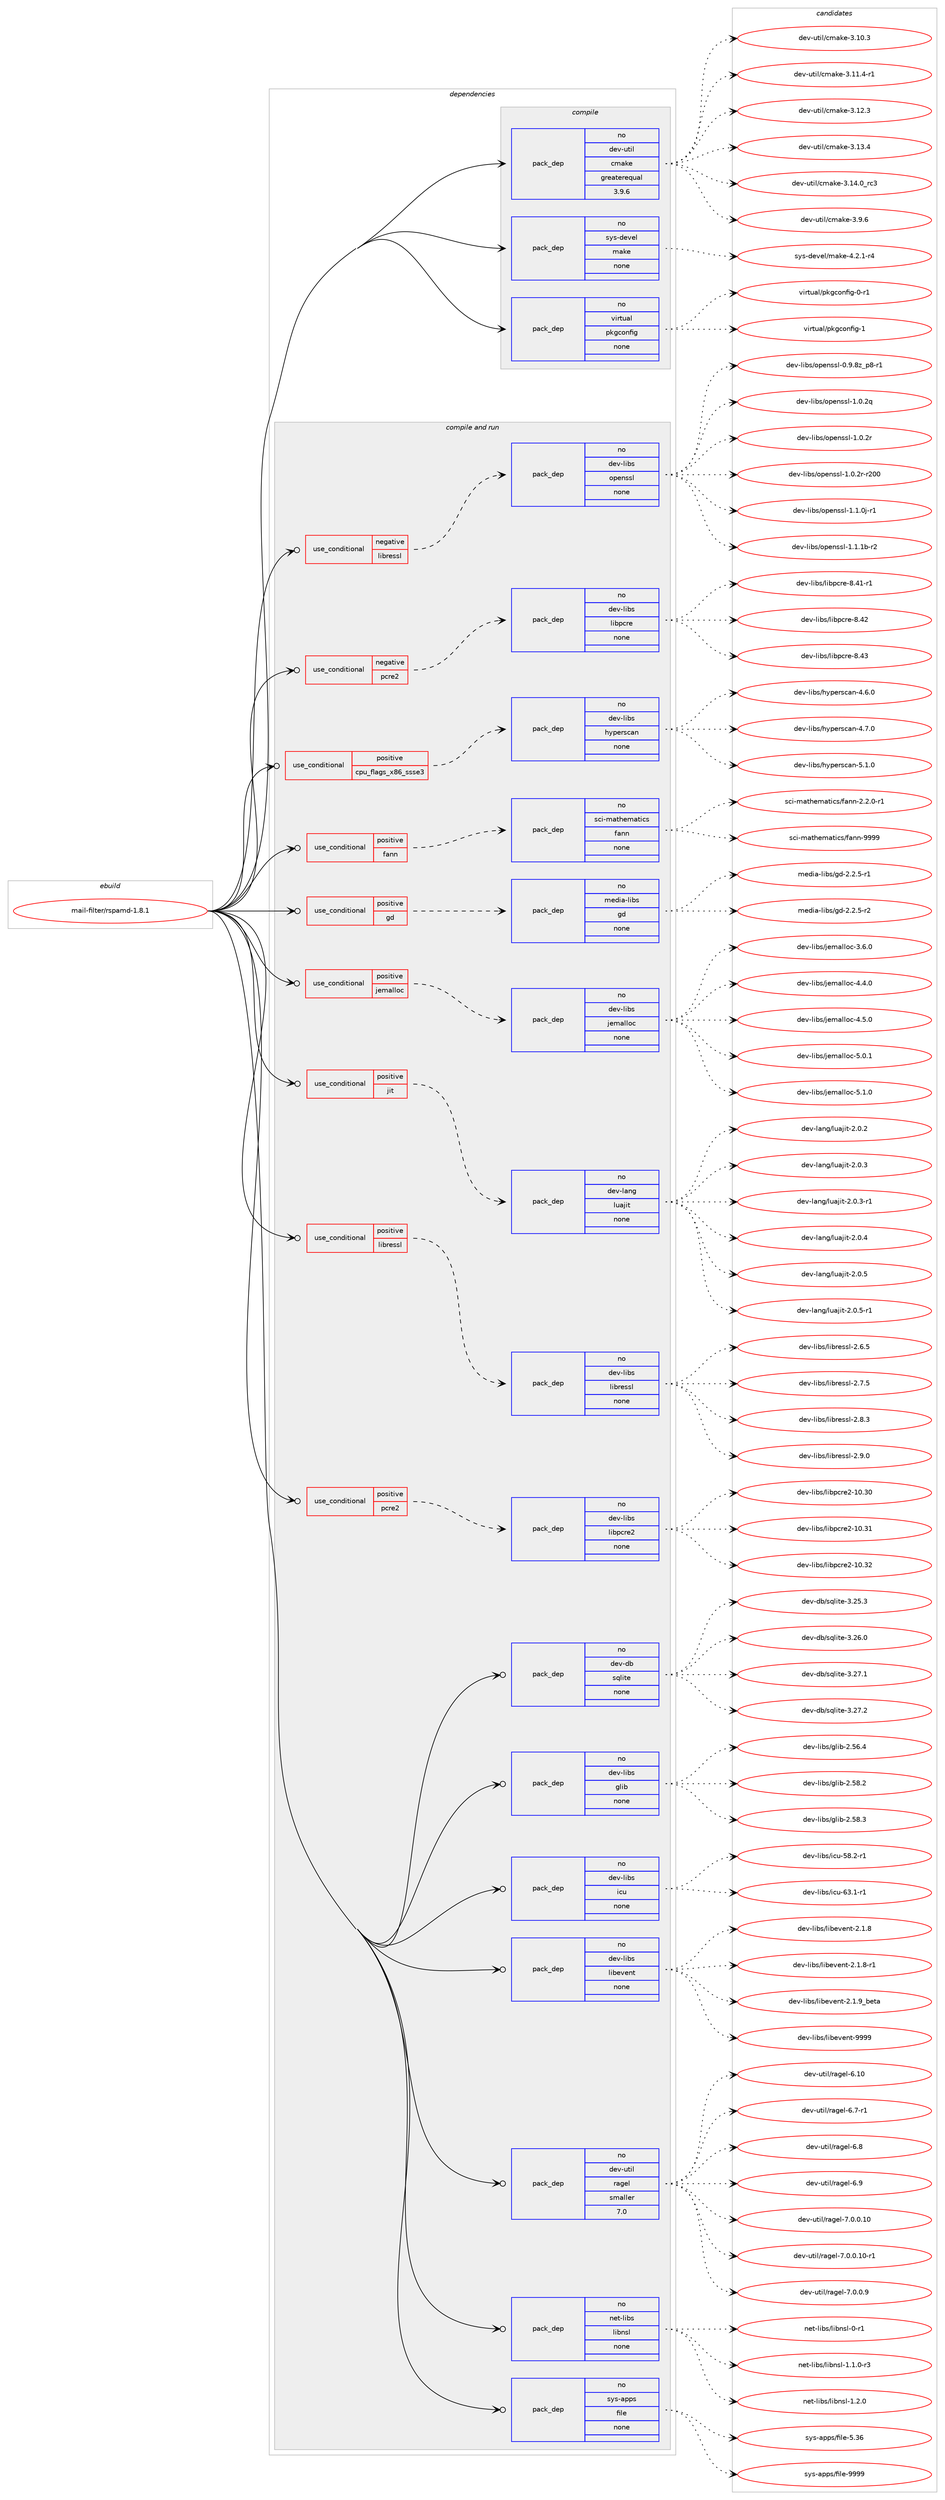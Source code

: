 digraph prolog {

# *************
# Graph options
# *************

newrank=true;
concentrate=true;
compound=true;
graph [rankdir=LR,fontname=Helvetica,fontsize=10,ranksep=1.5];#, ranksep=2.5, nodesep=0.2];
edge  [arrowhead=vee];
node  [fontname=Helvetica,fontsize=10];

# **********
# The ebuild
# **********

subgraph cluster_leftcol {
color=gray;
rank=same;
label=<<i>ebuild</i>>;
id [label="mail-filter/rspamd-1.8.1", color=red, width=4, href="../mail-filter/rspamd-1.8.1.svg"];
}

# ****************
# The dependencies
# ****************

subgraph cluster_midcol {
color=gray;
label=<<i>dependencies</i>>;
subgraph cluster_compile {
fillcolor="#eeeeee";
style=filled;
label=<<i>compile</i>>;
subgraph pack1139925 {
dependency1596107 [label=<<TABLE BORDER="0" CELLBORDER="1" CELLSPACING="0" CELLPADDING="4" WIDTH="220"><TR><TD ROWSPAN="6" CELLPADDING="30">pack_dep</TD></TR><TR><TD WIDTH="110">no</TD></TR><TR><TD>dev-util</TD></TR><TR><TD>cmake</TD></TR><TR><TD>greaterequal</TD></TR><TR><TD>3.9.6</TD></TR></TABLE>>, shape=none, color=blue];
}
id:e -> dependency1596107:w [weight=20,style="solid",arrowhead="vee"];
subgraph pack1139926 {
dependency1596108 [label=<<TABLE BORDER="0" CELLBORDER="1" CELLSPACING="0" CELLPADDING="4" WIDTH="220"><TR><TD ROWSPAN="6" CELLPADDING="30">pack_dep</TD></TR><TR><TD WIDTH="110">no</TD></TR><TR><TD>sys-devel</TD></TR><TR><TD>make</TD></TR><TR><TD>none</TD></TR><TR><TD></TD></TR></TABLE>>, shape=none, color=blue];
}
id:e -> dependency1596108:w [weight=20,style="solid",arrowhead="vee"];
subgraph pack1139927 {
dependency1596109 [label=<<TABLE BORDER="0" CELLBORDER="1" CELLSPACING="0" CELLPADDING="4" WIDTH="220"><TR><TD ROWSPAN="6" CELLPADDING="30">pack_dep</TD></TR><TR><TD WIDTH="110">no</TD></TR><TR><TD>virtual</TD></TR><TR><TD>pkgconfig</TD></TR><TR><TD>none</TD></TR><TR><TD></TD></TR></TABLE>>, shape=none, color=blue];
}
id:e -> dependency1596109:w [weight=20,style="solid",arrowhead="vee"];
}
subgraph cluster_compileandrun {
fillcolor="#eeeeee";
style=filled;
label=<<i>compile and run</i>>;
subgraph cond431064 {
dependency1596110 [label=<<TABLE BORDER="0" CELLBORDER="1" CELLSPACING="0" CELLPADDING="4"><TR><TD ROWSPAN="3" CELLPADDING="10">use_conditional</TD></TR><TR><TD>negative</TD></TR><TR><TD>libressl</TD></TR></TABLE>>, shape=none, color=red];
subgraph pack1139928 {
dependency1596111 [label=<<TABLE BORDER="0" CELLBORDER="1" CELLSPACING="0" CELLPADDING="4" WIDTH="220"><TR><TD ROWSPAN="6" CELLPADDING="30">pack_dep</TD></TR><TR><TD WIDTH="110">no</TD></TR><TR><TD>dev-libs</TD></TR><TR><TD>openssl</TD></TR><TR><TD>none</TD></TR><TR><TD></TD></TR></TABLE>>, shape=none, color=blue];
}
dependency1596110:e -> dependency1596111:w [weight=20,style="dashed",arrowhead="vee"];
}
id:e -> dependency1596110:w [weight=20,style="solid",arrowhead="odotvee"];
subgraph cond431065 {
dependency1596112 [label=<<TABLE BORDER="0" CELLBORDER="1" CELLSPACING="0" CELLPADDING="4"><TR><TD ROWSPAN="3" CELLPADDING="10">use_conditional</TD></TR><TR><TD>negative</TD></TR><TR><TD>pcre2</TD></TR></TABLE>>, shape=none, color=red];
subgraph pack1139929 {
dependency1596113 [label=<<TABLE BORDER="0" CELLBORDER="1" CELLSPACING="0" CELLPADDING="4" WIDTH="220"><TR><TD ROWSPAN="6" CELLPADDING="30">pack_dep</TD></TR><TR><TD WIDTH="110">no</TD></TR><TR><TD>dev-libs</TD></TR><TR><TD>libpcre</TD></TR><TR><TD>none</TD></TR><TR><TD></TD></TR></TABLE>>, shape=none, color=blue];
}
dependency1596112:e -> dependency1596113:w [weight=20,style="dashed",arrowhead="vee"];
}
id:e -> dependency1596112:w [weight=20,style="solid",arrowhead="odotvee"];
subgraph cond431066 {
dependency1596114 [label=<<TABLE BORDER="0" CELLBORDER="1" CELLSPACING="0" CELLPADDING="4"><TR><TD ROWSPAN="3" CELLPADDING="10">use_conditional</TD></TR><TR><TD>positive</TD></TR><TR><TD>cpu_flags_x86_ssse3</TD></TR></TABLE>>, shape=none, color=red];
subgraph pack1139930 {
dependency1596115 [label=<<TABLE BORDER="0" CELLBORDER="1" CELLSPACING="0" CELLPADDING="4" WIDTH="220"><TR><TD ROWSPAN="6" CELLPADDING="30">pack_dep</TD></TR><TR><TD WIDTH="110">no</TD></TR><TR><TD>dev-libs</TD></TR><TR><TD>hyperscan</TD></TR><TR><TD>none</TD></TR><TR><TD></TD></TR></TABLE>>, shape=none, color=blue];
}
dependency1596114:e -> dependency1596115:w [weight=20,style="dashed",arrowhead="vee"];
}
id:e -> dependency1596114:w [weight=20,style="solid",arrowhead="odotvee"];
subgraph cond431067 {
dependency1596116 [label=<<TABLE BORDER="0" CELLBORDER="1" CELLSPACING="0" CELLPADDING="4"><TR><TD ROWSPAN="3" CELLPADDING="10">use_conditional</TD></TR><TR><TD>positive</TD></TR><TR><TD>fann</TD></TR></TABLE>>, shape=none, color=red];
subgraph pack1139931 {
dependency1596117 [label=<<TABLE BORDER="0" CELLBORDER="1" CELLSPACING="0" CELLPADDING="4" WIDTH="220"><TR><TD ROWSPAN="6" CELLPADDING="30">pack_dep</TD></TR><TR><TD WIDTH="110">no</TD></TR><TR><TD>sci-mathematics</TD></TR><TR><TD>fann</TD></TR><TR><TD>none</TD></TR><TR><TD></TD></TR></TABLE>>, shape=none, color=blue];
}
dependency1596116:e -> dependency1596117:w [weight=20,style="dashed",arrowhead="vee"];
}
id:e -> dependency1596116:w [weight=20,style="solid",arrowhead="odotvee"];
subgraph cond431068 {
dependency1596118 [label=<<TABLE BORDER="0" CELLBORDER="1" CELLSPACING="0" CELLPADDING="4"><TR><TD ROWSPAN="3" CELLPADDING="10">use_conditional</TD></TR><TR><TD>positive</TD></TR><TR><TD>gd</TD></TR></TABLE>>, shape=none, color=red];
subgraph pack1139932 {
dependency1596119 [label=<<TABLE BORDER="0" CELLBORDER="1" CELLSPACING="0" CELLPADDING="4" WIDTH="220"><TR><TD ROWSPAN="6" CELLPADDING="30">pack_dep</TD></TR><TR><TD WIDTH="110">no</TD></TR><TR><TD>media-libs</TD></TR><TR><TD>gd</TD></TR><TR><TD>none</TD></TR><TR><TD></TD></TR></TABLE>>, shape=none, color=blue];
}
dependency1596118:e -> dependency1596119:w [weight=20,style="dashed",arrowhead="vee"];
}
id:e -> dependency1596118:w [weight=20,style="solid",arrowhead="odotvee"];
subgraph cond431069 {
dependency1596120 [label=<<TABLE BORDER="0" CELLBORDER="1" CELLSPACING="0" CELLPADDING="4"><TR><TD ROWSPAN="3" CELLPADDING="10">use_conditional</TD></TR><TR><TD>positive</TD></TR><TR><TD>jemalloc</TD></TR></TABLE>>, shape=none, color=red];
subgraph pack1139933 {
dependency1596121 [label=<<TABLE BORDER="0" CELLBORDER="1" CELLSPACING="0" CELLPADDING="4" WIDTH="220"><TR><TD ROWSPAN="6" CELLPADDING="30">pack_dep</TD></TR><TR><TD WIDTH="110">no</TD></TR><TR><TD>dev-libs</TD></TR><TR><TD>jemalloc</TD></TR><TR><TD>none</TD></TR><TR><TD></TD></TR></TABLE>>, shape=none, color=blue];
}
dependency1596120:e -> dependency1596121:w [weight=20,style="dashed",arrowhead="vee"];
}
id:e -> dependency1596120:w [weight=20,style="solid",arrowhead="odotvee"];
subgraph cond431070 {
dependency1596122 [label=<<TABLE BORDER="0" CELLBORDER="1" CELLSPACING="0" CELLPADDING="4"><TR><TD ROWSPAN="3" CELLPADDING="10">use_conditional</TD></TR><TR><TD>positive</TD></TR><TR><TD>jit</TD></TR></TABLE>>, shape=none, color=red];
subgraph pack1139934 {
dependency1596123 [label=<<TABLE BORDER="0" CELLBORDER="1" CELLSPACING="0" CELLPADDING="4" WIDTH="220"><TR><TD ROWSPAN="6" CELLPADDING="30">pack_dep</TD></TR><TR><TD WIDTH="110">no</TD></TR><TR><TD>dev-lang</TD></TR><TR><TD>luajit</TD></TR><TR><TD>none</TD></TR><TR><TD></TD></TR></TABLE>>, shape=none, color=blue];
}
dependency1596122:e -> dependency1596123:w [weight=20,style="dashed",arrowhead="vee"];
}
id:e -> dependency1596122:w [weight=20,style="solid",arrowhead="odotvee"];
subgraph cond431071 {
dependency1596124 [label=<<TABLE BORDER="0" CELLBORDER="1" CELLSPACING="0" CELLPADDING="4"><TR><TD ROWSPAN="3" CELLPADDING="10">use_conditional</TD></TR><TR><TD>positive</TD></TR><TR><TD>libressl</TD></TR></TABLE>>, shape=none, color=red];
subgraph pack1139935 {
dependency1596125 [label=<<TABLE BORDER="0" CELLBORDER="1" CELLSPACING="0" CELLPADDING="4" WIDTH="220"><TR><TD ROWSPAN="6" CELLPADDING="30">pack_dep</TD></TR><TR><TD WIDTH="110">no</TD></TR><TR><TD>dev-libs</TD></TR><TR><TD>libressl</TD></TR><TR><TD>none</TD></TR><TR><TD></TD></TR></TABLE>>, shape=none, color=blue];
}
dependency1596124:e -> dependency1596125:w [weight=20,style="dashed",arrowhead="vee"];
}
id:e -> dependency1596124:w [weight=20,style="solid",arrowhead="odotvee"];
subgraph cond431072 {
dependency1596126 [label=<<TABLE BORDER="0" CELLBORDER="1" CELLSPACING="0" CELLPADDING="4"><TR><TD ROWSPAN="3" CELLPADDING="10">use_conditional</TD></TR><TR><TD>positive</TD></TR><TR><TD>pcre2</TD></TR></TABLE>>, shape=none, color=red];
subgraph pack1139936 {
dependency1596127 [label=<<TABLE BORDER="0" CELLBORDER="1" CELLSPACING="0" CELLPADDING="4" WIDTH="220"><TR><TD ROWSPAN="6" CELLPADDING="30">pack_dep</TD></TR><TR><TD WIDTH="110">no</TD></TR><TR><TD>dev-libs</TD></TR><TR><TD>libpcre2</TD></TR><TR><TD>none</TD></TR><TR><TD></TD></TR></TABLE>>, shape=none, color=blue];
}
dependency1596126:e -> dependency1596127:w [weight=20,style="dashed",arrowhead="vee"];
}
id:e -> dependency1596126:w [weight=20,style="solid",arrowhead="odotvee"];
subgraph pack1139937 {
dependency1596128 [label=<<TABLE BORDER="0" CELLBORDER="1" CELLSPACING="0" CELLPADDING="4" WIDTH="220"><TR><TD ROWSPAN="6" CELLPADDING="30">pack_dep</TD></TR><TR><TD WIDTH="110">no</TD></TR><TR><TD>dev-db</TD></TR><TR><TD>sqlite</TD></TR><TR><TD>none</TD></TR><TR><TD></TD></TR></TABLE>>, shape=none, color=blue];
}
id:e -> dependency1596128:w [weight=20,style="solid",arrowhead="odotvee"];
subgraph pack1139938 {
dependency1596129 [label=<<TABLE BORDER="0" CELLBORDER="1" CELLSPACING="0" CELLPADDING="4" WIDTH="220"><TR><TD ROWSPAN="6" CELLPADDING="30">pack_dep</TD></TR><TR><TD WIDTH="110">no</TD></TR><TR><TD>dev-libs</TD></TR><TR><TD>glib</TD></TR><TR><TD>none</TD></TR><TR><TD></TD></TR></TABLE>>, shape=none, color=blue];
}
id:e -> dependency1596129:w [weight=20,style="solid",arrowhead="odotvee"];
subgraph pack1139939 {
dependency1596130 [label=<<TABLE BORDER="0" CELLBORDER="1" CELLSPACING="0" CELLPADDING="4" WIDTH="220"><TR><TD ROWSPAN="6" CELLPADDING="30">pack_dep</TD></TR><TR><TD WIDTH="110">no</TD></TR><TR><TD>dev-libs</TD></TR><TR><TD>icu</TD></TR><TR><TD>none</TD></TR><TR><TD></TD></TR></TABLE>>, shape=none, color=blue];
}
id:e -> dependency1596130:w [weight=20,style="solid",arrowhead="odotvee"];
subgraph pack1139940 {
dependency1596131 [label=<<TABLE BORDER="0" CELLBORDER="1" CELLSPACING="0" CELLPADDING="4" WIDTH="220"><TR><TD ROWSPAN="6" CELLPADDING="30">pack_dep</TD></TR><TR><TD WIDTH="110">no</TD></TR><TR><TD>dev-libs</TD></TR><TR><TD>libevent</TD></TR><TR><TD>none</TD></TR><TR><TD></TD></TR></TABLE>>, shape=none, color=blue];
}
id:e -> dependency1596131:w [weight=20,style="solid",arrowhead="odotvee"];
subgraph pack1139941 {
dependency1596132 [label=<<TABLE BORDER="0" CELLBORDER="1" CELLSPACING="0" CELLPADDING="4" WIDTH="220"><TR><TD ROWSPAN="6" CELLPADDING="30">pack_dep</TD></TR><TR><TD WIDTH="110">no</TD></TR><TR><TD>dev-util</TD></TR><TR><TD>ragel</TD></TR><TR><TD>smaller</TD></TR><TR><TD>7.0</TD></TR></TABLE>>, shape=none, color=blue];
}
id:e -> dependency1596132:w [weight=20,style="solid",arrowhead="odotvee"];
subgraph pack1139942 {
dependency1596133 [label=<<TABLE BORDER="0" CELLBORDER="1" CELLSPACING="0" CELLPADDING="4" WIDTH="220"><TR><TD ROWSPAN="6" CELLPADDING="30">pack_dep</TD></TR><TR><TD WIDTH="110">no</TD></TR><TR><TD>net-libs</TD></TR><TR><TD>libnsl</TD></TR><TR><TD>none</TD></TR><TR><TD></TD></TR></TABLE>>, shape=none, color=blue];
}
id:e -> dependency1596133:w [weight=20,style="solid",arrowhead="odotvee"];
subgraph pack1139943 {
dependency1596134 [label=<<TABLE BORDER="0" CELLBORDER="1" CELLSPACING="0" CELLPADDING="4" WIDTH="220"><TR><TD ROWSPAN="6" CELLPADDING="30">pack_dep</TD></TR><TR><TD WIDTH="110">no</TD></TR><TR><TD>sys-apps</TD></TR><TR><TD>file</TD></TR><TR><TD>none</TD></TR><TR><TD></TD></TR></TABLE>>, shape=none, color=blue];
}
id:e -> dependency1596134:w [weight=20,style="solid",arrowhead="odotvee"];
}
subgraph cluster_run {
fillcolor="#eeeeee";
style=filled;
label=<<i>run</i>>;
}
}

# **************
# The candidates
# **************

subgraph cluster_choices {
rank=same;
color=gray;
label=<<i>candidates</i>>;

subgraph choice1139925 {
color=black;
nodesep=1;
choice1001011184511711610510847991099710710145514649484651 [label="dev-util/cmake-3.10.3", color=red, width=4,href="../dev-util/cmake-3.10.3.svg"];
choice10010111845117116105108479910997107101455146494946524511449 [label="dev-util/cmake-3.11.4-r1", color=red, width=4,href="../dev-util/cmake-3.11.4-r1.svg"];
choice1001011184511711610510847991099710710145514649504651 [label="dev-util/cmake-3.12.3", color=red, width=4,href="../dev-util/cmake-3.12.3.svg"];
choice1001011184511711610510847991099710710145514649514652 [label="dev-util/cmake-3.13.4", color=red, width=4,href="../dev-util/cmake-3.13.4.svg"];
choice1001011184511711610510847991099710710145514649524648951149951 [label="dev-util/cmake-3.14.0_rc3", color=red, width=4,href="../dev-util/cmake-3.14.0_rc3.svg"];
choice10010111845117116105108479910997107101455146574654 [label="dev-util/cmake-3.9.6", color=red, width=4,href="../dev-util/cmake-3.9.6.svg"];
dependency1596107:e -> choice1001011184511711610510847991099710710145514649484651:w [style=dotted,weight="100"];
dependency1596107:e -> choice10010111845117116105108479910997107101455146494946524511449:w [style=dotted,weight="100"];
dependency1596107:e -> choice1001011184511711610510847991099710710145514649504651:w [style=dotted,weight="100"];
dependency1596107:e -> choice1001011184511711610510847991099710710145514649514652:w [style=dotted,weight="100"];
dependency1596107:e -> choice1001011184511711610510847991099710710145514649524648951149951:w [style=dotted,weight="100"];
dependency1596107:e -> choice10010111845117116105108479910997107101455146574654:w [style=dotted,weight="100"];
}
subgraph choice1139926 {
color=black;
nodesep=1;
choice1151211154510010111810110847109971071014552465046494511452 [label="sys-devel/make-4.2.1-r4", color=red, width=4,href="../sys-devel/make-4.2.1-r4.svg"];
dependency1596108:e -> choice1151211154510010111810110847109971071014552465046494511452:w [style=dotted,weight="100"];
}
subgraph choice1139927 {
color=black;
nodesep=1;
choice11810511411611797108471121071039911111010210510345484511449 [label="virtual/pkgconfig-0-r1", color=red, width=4,href="../virtual/pkgconfig-0-r1.svg"];
choice1181051141161179710847112107103991111101021051034549 [label="virtual/pkgconfig-1", color=red, width=4,href="../virtual/pkgconfig-1.svg"];
dependency1596109:e -> choice11810511411611797108471121071039911111010210510345484511449:w [style=dotted,weight="100"];
dependency1596109:e -> choice1181051141161179710847112107103991111101021051034549:w [style=dotted,weight="100"];
}
subgraph choice1139928 {
color=black;
nodesep=1;
choice10010111845108105981154711111210111011511510845484657465612295112564511449 [label="dev-libs/openssl-0.9.8z_p8-r1", color=red, width=4,href="../dev-libs/openssl-0.9.8z_p8-r1.svg"];
choice100101118451081059811547111112101110115115108454946484650113 [label="dev-libs/openssl-1.0.2q", color=red, width=4,href="../dev-libs/openssl-1.0.2q.svg"];
choice100101118451081059811547111112101110115115108454946484650114 [label="dev-libs/openssl-1.0.2r", color=red, width=4,href="../dev-libs/openssl-1.0.2r.svg"];
choice10010111845108105981154711111210111011511510845494648465011445114504848 [label="dev-libs/openssl-1.0.2r-r200", color=red, width=4,href="../dev-libs/openssl-1.0.2r-r200.svg"];
choice1001011184510810598115471111121011101151151084549464946481064511449 [label="dev-libs/openssl-1.1.0j-r1", color=red, width=4,href="../dev-libs/openssl-1.1.0j-r1.svg"];
choice100101118451081059811547111112101110115115108454946494649984511450 [label="dev-libs/openssl-1.1.1b-r2", color=red, width=4,href="../dev-libs/openssl-1.1.1b-r2.svg"];
dependency1596111:e -> choice10010111845108105981154711111210111011511510845484657465612295112564511449:w [style=dotted,weight="100"];
dependency1596111:e -> choice100101118451081059811547111112101110115115108454946484650113:w [style=dotted,weight="100"];
dependency1596111:e -> choice100101118451081059811547111112101110115115108454946484650114:w [style=dotted,weight="100"];
dependency1596111:e -> choice10010111845108105981154711111210111011511510845494648465011445114504848:w [style=dotted,weight="100"];
dependency1596111:e -> choice1001011184510810598115471111121011101151151084549464946481064511449:w [style=dotted,weight="100"];
dependency1596111:e -> choice100101118451081059811547111112101110115115108454946494649984511450:w [style=dotted,weight="100"];
}
subgraph choice1139929 {
color=black;
nodesep=1;
choice100101118451081059811547108105981129911410145564652494511449 [label="dev-libs/libpcre-8.41-r1", color=red, width=4,href="../dev-libs/libpcre-8.41-r1.svg"];
choice10010111845108105981154710810598112991141014556465250 [label="dev-libs/libpcre-8.42", color=red, width=4,href="../dev-libs/libpcre-8.42.svg"];
choice10010111845108105981154710810598112991141014556465251 [label="dev-libs/libpcre-8.43", color=red, width=4,href="../dev-libs/libpcre-8.43.svg"];
dependency1596113:e -> choice100101118451081059811547108105981129911410145564652494511449:w [style=dotted,weight="100"];
dependency1596113:e -> choice10010111845108105981154710810598112991141014556465250:w [style=dotted,weight="100"];
dependency1596113:e -> choice10010111845108105981154710810598112991141014556465251:w [style=dotted,weight="100"];
}
subgraph choice1139930 {
color=black;
nodesep=1;
choice1001011184510810598115471041211121011141159997110455246544648 [label="dev-libs/hyperscan-4.6.0", color=red, width=4,href="../dev-libs/hyperscan-4.6.0.svg"];
choice1001011184510810598115471041211121011141159997110455246554648 [label="dev-libs/hyperscan-4.7.0", color=red, width=4,href="../dev-libs/hyperscan-4.7.0.svg"];
choice1001011184510810598115471041211121011141159997110455346494648 [label="dev-libs/hyperscan-5.1.0", color=red, width=4,href="../dev-libs/hyperscan-5.1.0.svg"];
dependency1596115:e -> choice1001011184510810598115471041211121011141159997110455246544648:w [style=dotted,weight="100"];
dependency1596115:e -> choice1001011184510810598115471041211121011141159997110455246554648:w [style=dotted,weight="100"];
dependency1596115:e -> choice1001011184510810598115471041211121011141159997110455346494648:w [style=dotted,weight="100"];
}
subgraph choice1139931 {
color=black;
nodesep=1;
choice115991054510997116104101109971161059911547102971101104550465046484511449 [label="sci-mathematics/fann-2.2.0-r1", color=red, width=4,href="../sci-mathematics/fann-2.2.0-r1.svg"];
choice115991054510997116104101109971161059911547102971101104557575757 [label="sci-mathematics/fann-9999", color=red, width=4,href="../sci-mathematics/fann-9999.svg"];
dependency1596117:e -> choice115991054510997116104101109971161059911547102971101104550465046484511449:w [style=dotted,weight="100"];
dependency1596117:e -> choice115991054510997116104101109971161059911547102971101104557575757:w [style=dotted,weight="100"];
}
subgraph choice1139932 {
color=black;
nodesep=1;
choice109101100105974510810598115471031004550465046534511449 [label="media-libs/gd-2.2.5-r1", color=red, width=4,href="../media-libs/gd-2.2.5-r1.svg"];
choice109101100105974510810598115471031004550465046534511450 [label="media-libs/gd-2.2.5-r2", color=red, width=4,href="../media-libs/gd-2.2.5-r2.svg"];
dependency1596119:e -> choice109101100105974510810598115471031004550465046534511449:w [style=dotted,weight="100"];
dependency1596119:e -> choice109101100105974510810598115471031004550465046534511450:w [style=dotted,weight="100"];
}
subgraph choice1139933 {
color=black;
nodesep=1;
choice1001011184510810598115471061011099710810811199455146544648 [label="dev-libs/jemalloc-3.6.0", color=red, width=4,href="../dev-libs/jemalloc-3.6.0.svg"];
choice1001011184510810598115471061011099710810811199455246524648 [label="dev-libs/jemalloc-4.4.0", color=red, width=4,href="../dev-libs/jemalloc-4.4.0.svg"];
choice1001011184510810598115471061011099710810811199455246534648 [label="dev-libs/jemalloc-4.5.0", color=red, width=4,href="../dev-libs/jemalloc-4.5.0.svg"];
choice1001011184510810598115471061011099710810811199455346484649 [label="dev-libs/jemalloc-5.0.1", color=red, width=4,href="../dev-libs/jemalloc-5.0.1.svg"];
choice1001011184510810598115471061011099710810811199455346494648 [label="dev-libs/jemalloc-5.1.0", color=red, width=4,href="../dev-libs/jemalloc-5.1.0.svg"];
dependency1596121:e -> choice1001011184510810598115471061011099710810811199455146544648:w [style=dotted,weight="100"];
dependency1596121:e -> choice1001011184510810598115471061011099710810811199455246524648:w [style=dotted,weight="100"];
dependency1596121:e -> choice1001011184510810598115471061011099710810811199455246534648:w [style=dotted,weight="100"];
dependency1596121:e -> choice1001011184510810598115471061011099710810811199455346484649:w [style=dotted,weight="100"];
dependency1596121:e -> choice1001011184510810598115471061011099710810811199455346494648:w [style=dotted,weight="100"];
}
subgraph choice1139934 {
color=black;
nodesep=1;
choice10010111845108971101034710811797106105116455046484650 [label="dev-lang/luajit-2.0.2", color=red, width=4,href="../dev-lang/luajit-2.0.2.svg"];
choice10010111845108971101034710811797106105116455046484651 [label="dev-lang/luajit-2.0.3", color=red, width=4,href="../dev-lang/luajit-2.0.3.svg"];
choice100101118451089711010347108117971061051164550464846514511449 [label="dev-lang/luajit-2.0.3-r1", color=red, width=4,href="../dev-lang/luajit-2.0.3-r1.svg"];
choice10010111845108971101034710811797106105116455046484652 [label="dev-lang/luajit-2.0.4", color=red, width=4,href="../dev-lang/luajit-2.0.4.svg"];
choice10010111845108971101034710811797106105116455046484653 [label="dev-lang/luajit-2.0.5", color=red, width=4,href="../dev-lang/luajit-2.0.5.svg"];
choice100101118451089711010347108117971061051164550464846534511449 [label="dev-lang/luajit-2.0.5-r1", color=red, width=4,href="../dev-lang/luajit-2.0.5-r1.svg"];
dependency1596123:e -> choice10010111845108971101034710811797106105116455046484650:w [style=dotted,weight="100"];
dependency1596123:e -> choice10010111845108971101034710811797106105116455046484651:w [style=dotted,weight="100"];
dependency1596123:e -> choice100101118451089711010347108117971061051164550464846514511449:w [style=dotted,weight="100"];
dependency1596123:e -> choice10010111845108971101034710811797106105116455046484652:w [style=dotted,weight="100"];
dependency1596123:e -> choice10010111845108971101034710811797106105116455046484653:w [style=dotted,weight="100"];
dependency1596123:e -> choice100101118451089711010347108117971061051164550464846534511449:w [style=dotted,weight="100"];
}
subgraph choice1139935 {
color=black;
nodesep=1;
choice10010111845108105981154710810598114101115115108455046544653 [label="dev-libs/libressl-2.6.5", color=red, width=4,href="../dev-libs/libressl-2.6.5.svg"];
choice10010111845108105981154710810598114101115115108455046554653 [label="dev-libs/libressl-2.7.5", color=red, width=4,href="../dev-libs/libressl-2.7.5.svg"];
choice10010111845108105981154710810598114101115115108455046564651 [label="dev-libs/libressl-2.8.3", color=red, width=4,href="../dev-libs/libressl-2.8.3.svg"];
choice10010111845108105981154710810598114101115115108455046574648 [label="dev-libs/libressl-2.9.0", color=red, width=4,href="../dev-libs/libressl-2.9.0.svg"];
dependency1596125:e -> choice10010111845108105981154710810598114101115115108455046544653:w [style=dotted,weight="100"];
dependency1596125:e -> choice10010111845108105981154710810598114101115115108455046554653:w [style=dotted,weight="100"];
dependency1596125:e -> choice10010111845108105981154710810598114101115115108455046564651:w [style=dotted,weight="100"];
dependency1596125:e -> choice10010111845108105981154710810598114101115115108455046574648:w [style=dotted,weight="100"];
}
subgraph choice1139936 {
color=black;
nodesep=1;
choice100101118451081059811547108105981129911410150454948465148 [label="dev-libs/libpcre2-10.30", color=red, width=4,href="../dev-libs/libpcre2-10.30.svg"];
choice100101118451081059811547108105981129911410150454948465149 [label="dev-libs/libpcre2-10.31", color=red, width=4,href="../dev-libs/libpcre2-10.31.svg"];
choice100101118451081059811547108105981129911410150454948465150 [label="dev-libs/libpcre2-10.32", color=red, width=4,href="../dev-libs/libpcre2-10.32.svg"];
dependency1596127:e -> choice100101118451081059811547108105981129911410150454948465148:w [style=dotted,weight="100"];
dependency1596127:e -> choice100101118451081059811547108105981129911410150454948465149:w [style=dotted,weight="100"];
dependency1596127:e -> choice100101118451081059811547108105981129911410150454948465150:w [style=dotted,weight="100"];
}
subgraph choice1139937 {
color=black;
nodesep=1;
choice10010111845100984711511310810511610145514650534651 [label="dev-db/sqlite-3.25.3", color=red, width=4,href="../dev-db/sqlite-3.25.3.svg"];
choice10010111845100984711511310810511610145514650544648 [label="dev-db/sqlite-3.26.0", color=red, width=4,href="../dev-db/sqlite-3.26.0.svg"];
choice10010111845100984711511310810511610145514650554649 [label="dev-db/sqlite-3.27.1", color=red, width=4,href="../dev-db/sqlite-3.27.1.svg"];
choice10010111845100984711511310810511610145514650554650 [label="dev-db/sqlite-3.27.2", color=red, width=4,href="../dev-db/sqlite-3.27.2.svg"];
dependency1596128:e -> choice10010111845100984711511310810511610145514650534651:w [style=dotted,weight="100"];
dependency1596128:e -> choice10010111845100984711511310810511610145514650544648:w [style=dotted,weight="100"];
dependency1596128:e -> choice10010111845100984711511310810511610145514650554649:w [style=dotted,weight="100"];
dependency1596128:e -> choice10010111845100984711511310810511610145514650554650:w [style=dotted,weight="100"];
}
subgraph choice1139938 {
color=black;
nodesep=1;
choice1001011184510810598115471031081059845504653544652 [label="dev-libs/glib-2.56.4", color=red, width=4,href="../dev-libs/glib-2.56.4.svg"];
choice1001011184510810598115471031081059845504653564650 [label="dev-libs/glib-2.58.2", color=red, width=4,href="../dev-libs/glib-2.58.2.svg"];
choice1001011184510810598115471031081059845504653564651 [label="dev-libs/glib-2.58.3", color=red, width=4,href="../dev-libs/glib-2.58.3.svg"];
dependency1596129:e -> choice1001011184510810598115471031081059845504653544652:w [style=dotted,weight="100"];
dependency1596129:e -> choice1001011184510810598115471031081059845504653564650:w [style=dotted,weight="100"];
dependency1596129:e -> choice1001011184510810598115471031081059845504653564651:w [style=dotted,weight="100"];
}
subgraph choice1139939 {
color=black;
nodesep=1;
choice1001011184510810598115471059911745535646504511449 [label="dev-libs/icu-58.2-r1", color=red, width=4,href="../dev-libs/icu-58.2-r1.svg"];
choice1001011184510810598115471059911745545146494511449 [label="dev-libs/icu-63.1-r1", color=red, width=4,href="../dev-libs/icu-63.1-r1.svg"];
dependency1596130:e -> choice1001011184510810598115471059911745535646504511449:w [style=dotted,weight="100"];
dependency1596130:e -> choice1001011184510810598115471059911745545146494511449:w [style=dotted,weight="100"];
}
subgraph choice1139940 {
color=black;
nodesep=1;
choice10010111845108105981154710810598101118101110116455046494656 [label="dev-libs/libevent-2.1.8", color=red, width=4,href="../dev-libs/libevent-2.1.8.svg"];
choice100101118451081059811547108105981011181011101164550464946564511449 [label="dev-libs/libevent-2.1.8-r1", color=red, width=4,href="../dev-libs/libevent-2.1.8-r1.svg"];
choice10010111845108105981154710810598101118101110116455046494657959810111697 [label="dev-libs/libevent-2.1.9_beta", color=red, width=4,href="../dev-libs/libevent-2.1.9_beta.svg"];
choice100101118451081059811547108105981011181011101164557575757 [label="dev-libs/libevent-9999", color=red, width=4,href="../dev-libs/libevent-9999.svg"];
dependency1596131:e -> choice10010111845108105981154710810598101118101110116455046494656:w [style=dotted,weight="100"];
dependency1596131:e -> choice100101118451081059811547108105981011181011101164550464946564511449:w [style=dotted,weight="100"];
dependency1596131:e -> choice10010111845108105981154710810598101118101110116455046494657959810111697:w [style=dotted,weight="100"];
dependency1596131:e -> choice100101118451081059811547108105981011181011101164557575757:w [style=dotted,weight="100"];
}
subgraph choice1139941 {
color=black;
nodesep=1;
choice1001011184511711610510847114971031011084554464948 [label="dev-util/ragel-6.10", color=red, width=4,href="../dev-util/ragel-6.10.svg"];
choice100101118451171161051084711497103101108455446554511449 [label="dev-util/ragel-6.7-r1", color=red, width=4,href="../dev-util/ragel-6.7-r1.svg"];
choice10010111845117116105108471149710310110845544656 [label="dev-util/ragel-6.8", color=red, width=4,href="../dev-util/ragel-6.8.svg"];
choice10010111845117116105108471149710310110845544657 [label="dev-util/ragel-6.9", color=red, width=4,href="../dev-util/ragel-6.9.svg"];
choice100101118451171161051084711497103101108455546484648464948 [label="dev-util/ragel-7.0.0.10", color=red, width=4,href="../dev-util/ragel-7.0.0.10.svg"];
choice1001011184511711610510847114971031011084555464846484649484511449 [label="dev-util/ragel-7.0.0.10-r1", color=red, width=4,href="../dev-util/ragel-7.0.0.10-r1.svg"];
choice1001011184511711610510847114971031011084555464846484657 [label="dev-util/ragel-7.0.0.9", color=red, width=4,href="../dev-util/ragel-7.0.0.9.svg"];
dependency1596132:e -> choice1001011184511711610510847114971031011084554464948:w [style=dotted,weight="100"];
dependency1596132:e -> choice100101118451171161051084711497103101108455446554511449:w [style=dotted,weight="100"];
dependency1596132:e -> choice10010111845117116105108471149710310110845544656:w [style=dotted,weight="100"];
dependency1596132:e -> choice10010111845117116105108471149710310110845544657:w [style=dotted,weight="100"];
dependency1596132:e -> choice100101118451171161051084711497103101108455546484648464948:w [style=dotted,weight="100"];
dependency1596132:e -> choice1001011184511711610510847114971031011084555464846484649484511449:w [style=dotted,weight="100"];
dependency1596132:e -> choice1001011184511711610510847114971031011084555464846484657:w [style=dotted,weight="100"];
}
subgraph choice1139942 {
color=black;
nodesep=1;
choice1101011164510810598115471081059811011510845484511449 [label="net-libs/libnsl-0-r1", color=red, width=4,href="../net-libs/libnsl-0-r1.svg"];
choice110101116451081059811547108105981101151084549464946484511451 [label="net-libs/libnsl-1.1.0-r3", color=red, width=4,href="../net-libs/libnsl-1.1.0-r3.svg"];
choice11010111645108105981154710810598110115108454946504648 [label="net-libs/libnsl-1.2.0", color=red, width=4,href="../net-libs/libnsl-1.2.0.svg"];
dependency1596133:e -> choice1101011164510810598115471081059811011510845484511449:w [style=dotted,weight="100"];
dependency1596133:e -> choice110101116451081059811547108105981101151084549464946484511451:w [style=dotted,weight="100"];
dependency1596133:e -> choice11010111645108105981154710810598110115108454946504648:w [style=dotted,weight="100"];
}
subgraph choice1139943 {
color=black;
nodesep=1;
choice1151211154597112112115471021051081014553465154 [label="sys-apps/file-5.36", color=red, width=4,href="../sys-apps/file-5.36.svg"];
choice1151211154597112112115471021051081014557575757 [label="sys-apps/file-9999", color=red, width=4,href="../sys-apps/file-9999.svg"];
dependency1596134:e -> choice1151211154597112112115471021051081014553465154:w [style=dotted,weight="100"];
dependency1596134:e -> choice1151211154597112112115471021051081014557575757:w [style=dotted,weight="100"];
}
}

}

